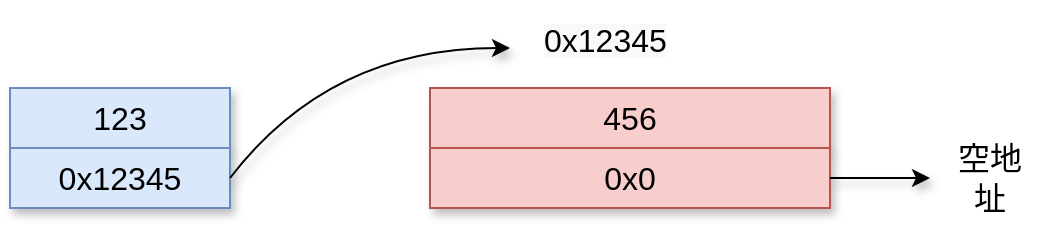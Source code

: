 <mxfile version="13.6.6" type="device"><diagram id="l5eB4kqWFmXmi7gdxxMe" name="第 1 页"><mxGraphModel dx="1422" dy="713" grid="1" gridSize="10" guides="1" tooltips="1" connect="1" arrows="1" fold="1" page="1" pageScale="1" pageWidth="827" pageHeight="1169" math="0" shadow="0"><root><mxCell id="0"/><mxCell id="1" parent="0"/><mxCell id="txbVdPIOTln9E1eowFpv-2" value="123" style="rounded=0;whiteSpace=wrap;html=1;fillColor=#dae8fc;strokeColor=#6c8ebf;fontSize=16;shadow=1;" vertex="1" parent="1"><mxGeometry x="170" y="250" width="110" height="30" as="geometry"/></mxCell><mxCell id="txbVdPIOTln9E1eowFpv-4" value="0x12345" style="rounded=0;whiteSpace=wrap;html=1;fillColor=#dae8fc;strokeColor=#6c8ebf;fontSize=16;shadow=1;" vertex="1" parent="1"><mxGeometry x="170" y="280" width="110" height="30" as="geometry"/></mxCell><mxCell id="txbVdPIOTln9E1eowFpv-5" value="456" style="rounded=0;whiteSpace=wrap;html=1;fillColor=#f8cecc;strokeColor=#b85450;fontSize=16;shadow=1;" vertex="1" parent="1"><mxGeometry x="380" y="250" width="200" height="30" as="geometry"/></mxCell><mxCell id="txbVdPIOTln9E1eowFpv-6" value="0x0" style="rounded=0;whiteSpace=wrap;html=1;fillColor=#f8cecc;strokeColor=#b85450;fontSize=16;shadow=1;" vertex="1" parent="1"><mxGeometry x="380" y="280" width="200" height="30" as="geometry"/></mxCell><mxCell id="txbVdPIOTln9E1eowFpv-7" value="&lt;span style=&quot;color: rgb(0, 0, 0); font-family: helvetica; font-size: 16px; font-style: normal; font-weight: 400; letter-spacing: normal; text-align: center; text-indent: 0px; text-transform: none; word-spacing: 0px; background-color: rgb(248, 249, 250); display: inline; float: none;&quot;&gt;0x12345&lt;/span&gt;" style="text;whiteSpace=wrap;html=1;fontSize=16;shadow=1;" vertex="1" parent="1"><mxGeometry x="435" y="210" width="90" height="30" as="geometry"/></mxCell><mxCell id="txbVdPIOTln9E1eowFpv-9" value="" style="endArrow=classic;html=1;exitX=1;exitY=0.5;exitDx=0;exitDy=0;curved=1;fontSize=16;shadow=1;" edge="1" parent="1" source="txbVdPIOTln9E1eowFpv-4"><mxGeometry width="50" height="50" relative="1" as="geometry"><mxPoint x="310" y="260" as="sourcePoint"/><mxPoint x="420" y="230" as="targetPoint"/><Array as="points"><mxPoint x="330" y="230"/></Array></mxGeometry></mxCell><mxCell id="txbVdPIOTln9E1eowFpv-10" value="" style="endArrow=classic;html=1;exitX=1;exitY=0.5;exitDx=0;exitDy=0;fontSize=16;shadow=1;" edge="1" parent="1" source="txbVdPIOTln9E1eowFpv-6"><mxGeometry width="50" height="50" relative="1" as="geometry"><mxPoint x="650" y="300" as="sourcePoint"/><mxPoint x="630" y="295" as="targetPoint"/></mxGeometry></mxCell><mxCell id="txbVdPIOTln9E1eowFpv-11" value="空地址" style="text;html=1;strokeColor=none;fillColor=none;align=center;verticalAlign=middle;whiteSpace=wrap;rounded=0;fontSize=16;shadow=1;" vertex="1" parent="1"><mxGeometry x="640" y="285" width="40" height="20" as="geometry"/></mxCell></root></mxGraphModel></diagram></mxfile>